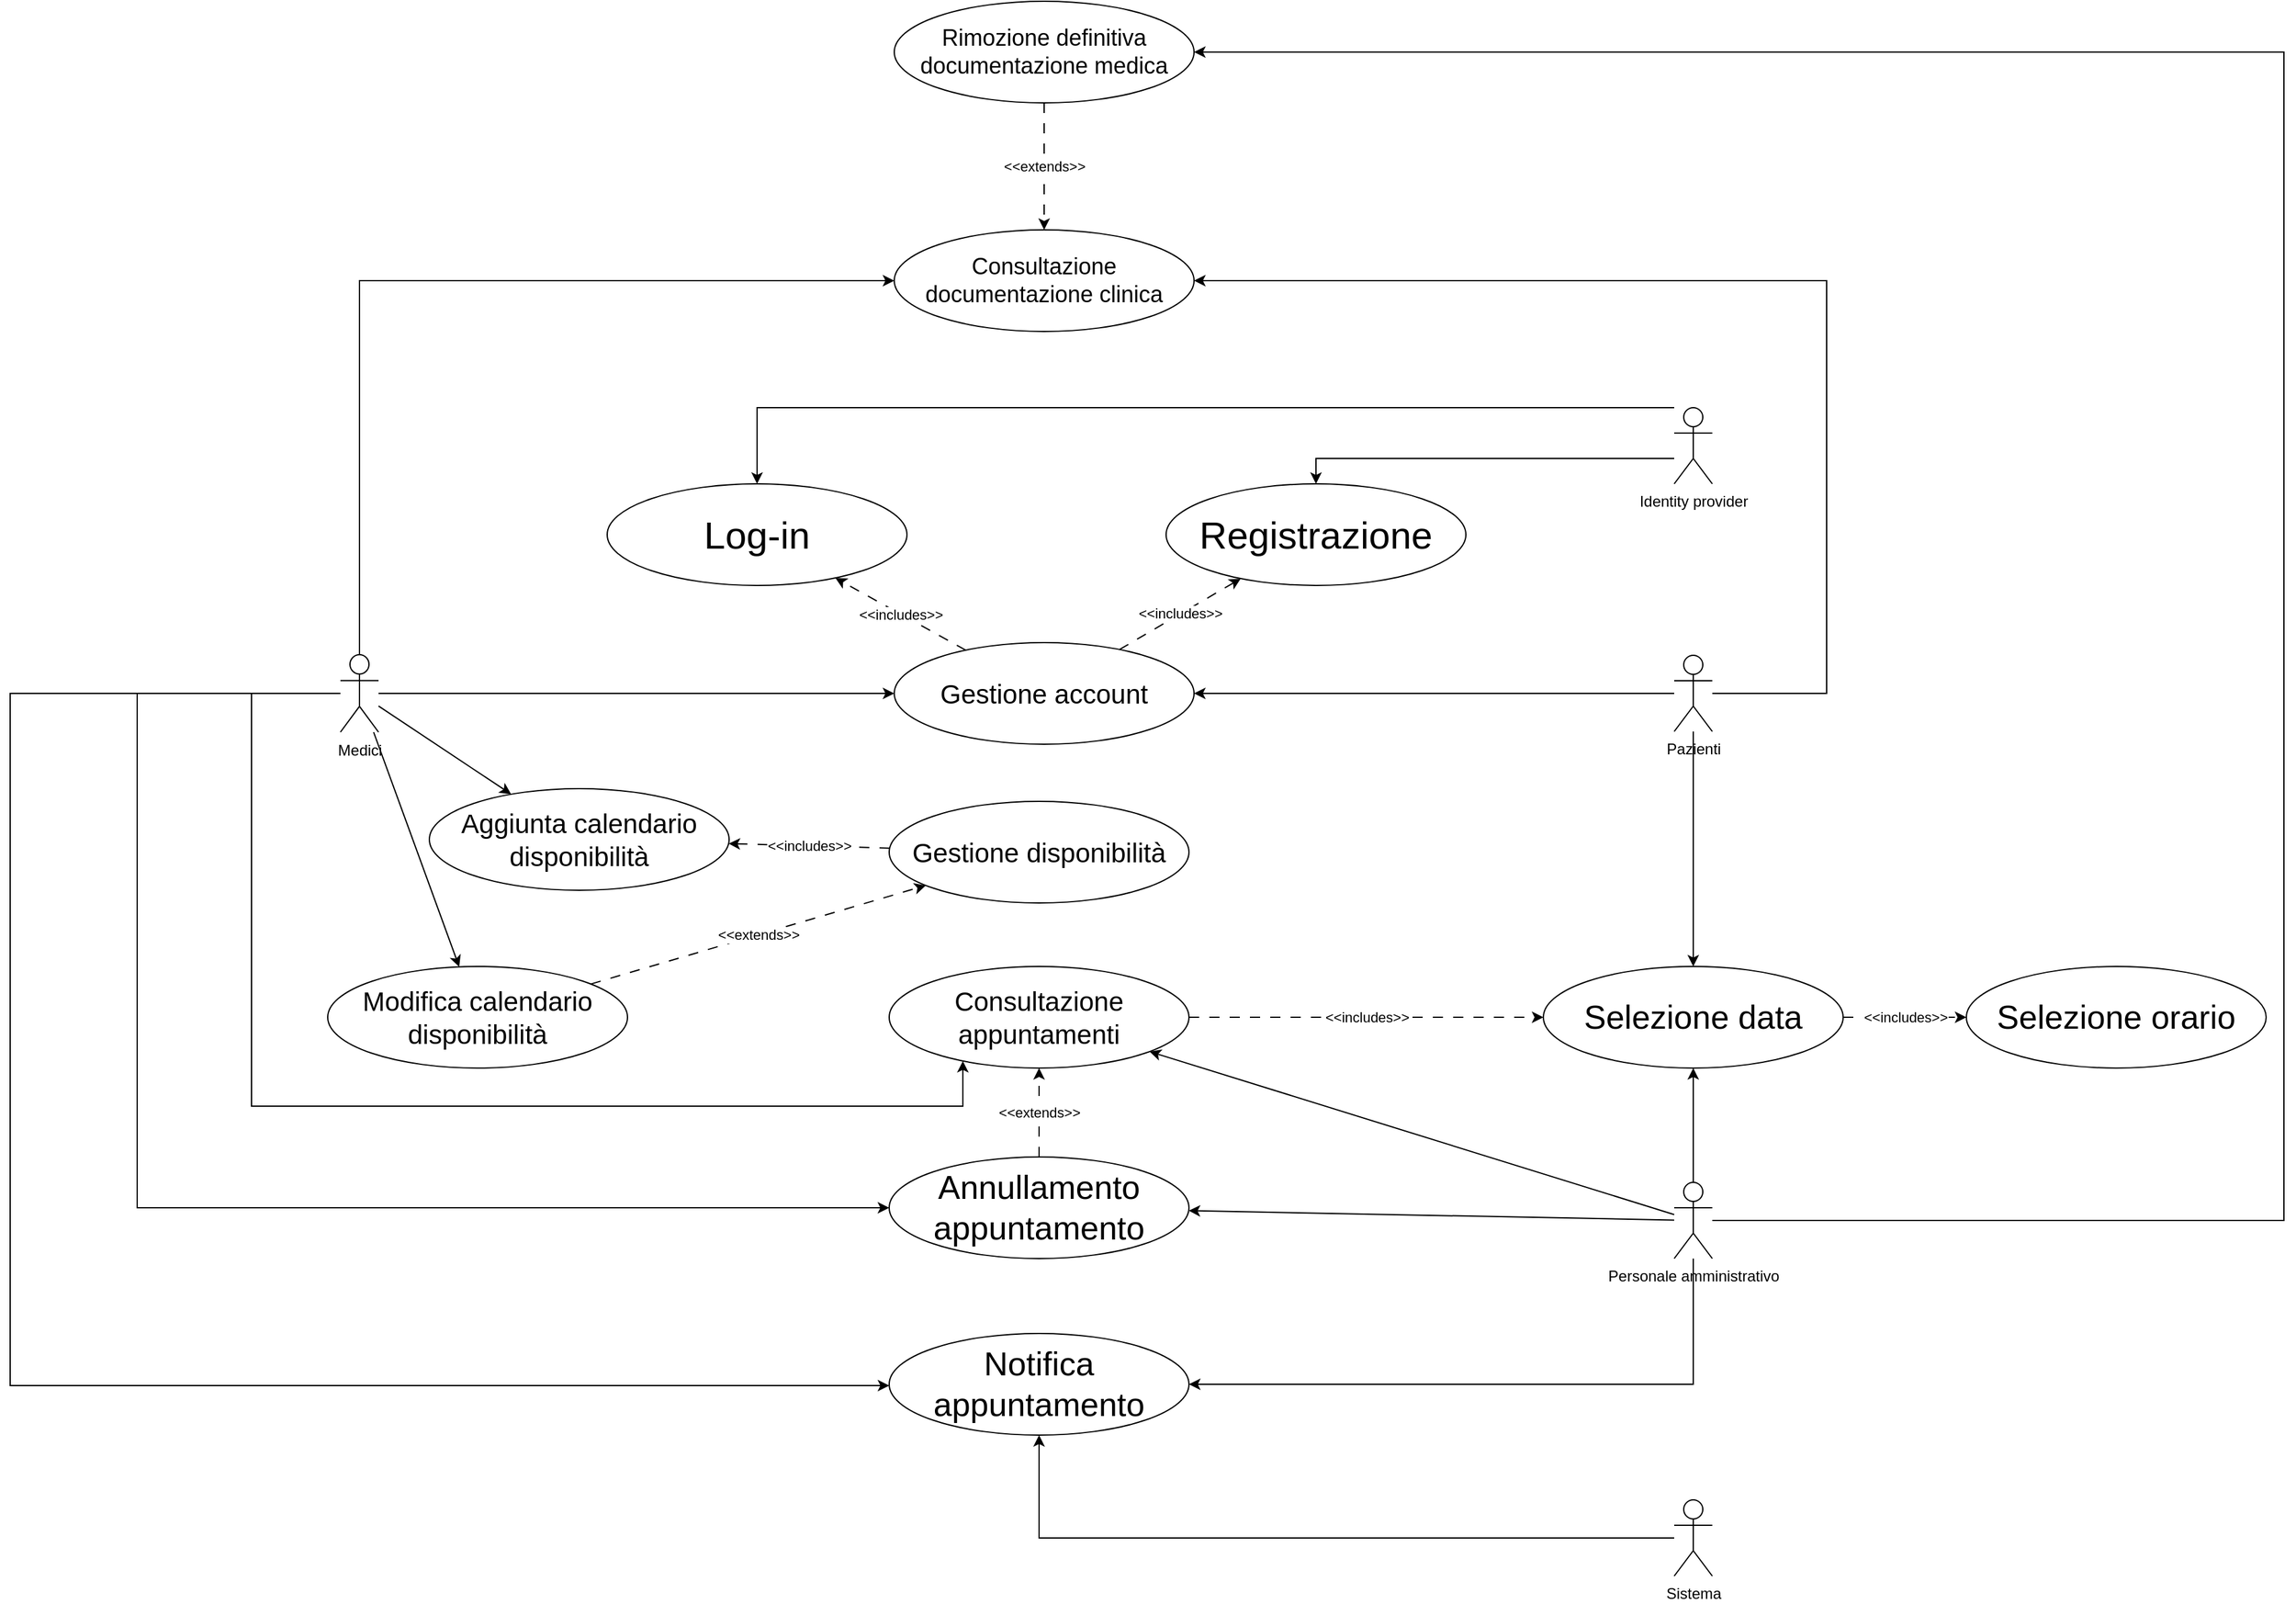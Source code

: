 <mxfile version="26.0.10" pages="5">
  <diagram name="caseUse" id="5YOeRWbkEh5e2hR78IlF">
    <mxGraphModel dx="2736" dy="1055" grid="1" gridSize="10" guides="1" tooltips="1" connect="1" arrows="1" fold="1" page="1" pageScale="1" pageWidth="827" pageHeight="1169" math="0" shadow="0">
      <root>
        <mxCell id="0" />
        <mxCell id="1" parent="0" />
        <mxCell id="JcJMyeTEfhWFqLrAO62_-12" style="rounded=0;orthogonalLoop=1;jettySize=auto;html=1;" parent="1" source="OvkjuIX2CIs81xGkpPV2-1" target="JcJMyeTEfhWFqLrAO62_-5" edge="1">
          <mxGeometry relative="1" as="geometry" />
        </mxCell>
        <mxCell id="JcJMyeTEfhWFqLrAO62_-33" style="rounded=0;orthogonalLoop=1;jettySize=auto;html=1;" parent="1" source="OvkjuIX2CIs81xGkpPV2-1" target="pZNePQCLx9tAei5A6gAm-3" edge="1">
          <mxGeometry relative="1" as="geometry" />
        </mxCell>
        <mxCell id="JcJMyeTEfhWFqLrAO62_-34" style="edgeStyle=orthogonalEdgeStyle;rounded=0;orthogonalLoop=1;jettySize=auto;html=1;" parent="1" source="OvkjuIX2CIs81xGkpPV2-1" target="pZNePQCLx9tAei5A6gAm-7" edge="1">
          <mxGeometry relative="1" as="geometry">
            <Array as="points">
              <mxPoint x="1030" y="585" />
              <mxPoint x="1030" y="260" />
            </Array>
          </mxGeometry>
        </mxCell>
        <mxCell id="OvkjuIX2CIs81xGkpPV2-1" value="Pazienti" style="shape=umlActor;verticalLabelPosition=bottom;verticalAlign=top;html=1;outlineConnect=0;" parent="1" vertex="1">
          <mxGeometry x="910" y="555" width="30" height="60" as="geometry" />
        </mxCell>
        <mxCell id="JcJMyeTEfhWFqLrAO62_-13" style="rounded=0;orthogonalLoop=1;jettySize=auto;html=1;" parent="1" source="OvkjuIX2CIs81xGkpPV2-2" target="JcJMyeTEfhWFqLrAO62_-5" edge="1">
          <mxGeometry relative="1" as="geometry" />
        </mxCell>
        <mxCell id="JcJMyeTEfhWFqLrAO62_-19" style="rounded=0;orthogonalLoop=1;jettySize=auto;html=1;" parent="1" source="OvkjuIX2CIs81xGkpPV2-2" target="pZNePQCLx9tAei5A6gAm-4" edge="1">
          <mxGeometry relative="1" as="geometry" />
        </mxCell>
        <mxCell id="JcJMyeTEfhWFqLrAO62_-20" style="rounded=0;orthogonalLoop=1;jettySize=auto;html=1;" parent="1" source="OvkjuIX2CIs81xGkpPV2-2" target="pZNePQCLx9tAei5A6gAm-5" edge="1">
          <mxGeometry relative="1" as="geometry" />
        </mxCell>
        <mxCell id="JcJMyeTEfhWFqLrAO62_-29" style="edgeStyle=orthogonalEdgeStyle;rounded=0;orthogonalLoop=1;jettySize=auto;html=1;" parent="1" source="OvkjuIX2CIs81xGkpPV2-2" target="pZNePQCLx9tAei5A6gAm-10" edge="1">
          <mxGeometry relative="1" as="geometry">
            <Array as="points">
              <mxPoint x="-210" y="585" />
              <mxPoint x="-210" y="910" />
              <mxPoint x="350" y="910" />
            </Array>
          </mxGeometry>
        </mxCell>
        <mxCell id="JcJMyeTEfhWFqLrAO62_-30" style="edgeStyle=orthogonalEdgeStyle;rounded=0;orthogonalLoop=1;jettySize=auto;html=1;" parent="1" source="OvkjuIX2CIs81xGkpPV2-2" target="pZNePQCLx9tAei5A6gAm-6" edge="1">
          <mxGeometry relative="1" as="geometry">
            <Array as="points">
              <mxPoint x="-300" y="585" />
              <mxPoint x="-300" y="990" />
            </Array>
          </mxGeometry>
        </mxCell>
        <mxCell id="JcJMyeTEfhWFqLrAO62_-32" style="edgeStyle=orthogonalEdgeStyle;rounded=0;orthogonalLoop=1;jettySize=auto;html=1;" parent="1" source="OvkjuIX2CIs81xGkpPV2-2" target="pZNePQCLx9tAei5A6gAm-9" edge="1">
          <mxGeometry relative="1" as="geometry">
            <Array as="points">
              <mxPoint x="-400" y="585" />
              <mxPoint x="-400" y="1130" />
            </Array>
          </mxGeometry>
        </mxCell>
        <mxCell id="JcJMyeTEfhWFqLrAO62_-35" style="edgeStyle=orthogonalEdgeStyle;rounded=0;orthogonalLoop=1;jettySize=auto;html=1;" parent="1" source="OvkjuIX2CIs81xGkpPV2-2" target="pZNePQCLx9tAei5A6gAm-7" edge="1">
          <mxGeometry relative="1" as="geometry">
            <Array as="points">
              <mxPoint x="-125" y="260" />
            </Array>
          </mxGeometry>
        </mxCell>
        <mxCell id="OvkjuIX2CIs81xGkpPV2-2" value="Medici" style="shape=umlActor;verticalLabelPosition=bottom;verticalAlign=top;html=1;outlineConnect=0;" parent="1" vertex="1">
          <mxGeometry x="-140" y="554.5" width="30" height="61" as="geometry" />
        </mxCell>
        <mxCell id="JcJMyeTEfhWFqLrAO62_-14" style="edgeStyle=orthogonalEdgeStyle;rounded=0;orthogonalLoop=1;jettySize=auto;html=1;" parent="1" source="OvkjuIX2CIs81xGkpPV2-3" target="OvkjuIX2CIs81xGkpPV2-4" edge="1">
          <mxGeometry relative="1" as="geometry">
            <Array as="points">
              <mxPoint x="628" y="400" />
            </Array>
          </mxGeometry>
        </mxCell>
        <mxCell id="JcJMyeTEfhWFqLrAO62_-15" style="edgeStyle=orthogonalEdgeStyle;rounded=0;orthogonalLoop=1;jettySize=auto;html=1;" parent="1" source="OvkjuIX2CIs81xGkpPV2-3" target="OvkjuIX2CIs81xGkpPV2-5" edge="1">
          <mxGeometry relative="1" as="geometry">
            <Array as="points">
              <mxPoint x="825" y="360" />
              <mxPoint x="188" y="360" />
            </Array>
          </mxGeometry>
        </mxCell>
        <mxCell id="OvkjuIX2CIs81xGkpPV2-3" value="Identity provider" style="shape=umlActor;verticalLabelPosition=bottom;verticalAlign=top;html=1;outlineConnect=0;" parent="1" vertex="1">
          <mxGeometry x="910" y="360" width="30" height="60" as="geometry" />
        </mxCell>
        <mxCell id="OvkjuIX2CIs81xGkpPV2-4" value="&lt;font style=&quot;font-size: 30px;&quot;&gt;Registrazione&lt;/font&gt;" style="ellipse;whiteSpace=wrap;html=1;" parent="1" vertex="1">
          <mxGeometry x="510" y="420" width="236" height="80" as="geometry" />
        </mxCell>
        <mxCell id="OvkjuIX2CIs81xGkpPV2-5" value="&lt;font style=&quot;font-size: 30px;&quot;&gt;Log-in&lt;/font&gt;" style="ellipse;whiteSpace=wrap;html=1;" parent="1" vertex="1">
          <mxGeometry x="70" y="420" width="236" height="80" as="geometry" />
        </mxCell>
        <mxCell id="JcJMyeTEfhWFqLrAO62_-37" style="edgeStyle=orthogonalEdgeStyle;rounded=0;orthogonalLoop=1;jettySize=auto;html=1;" parent="1" source="OvkjuIX2CIs81xGkpPV2-12" target="pZNePQCLx9tAei5A6gAm-9" edge="1">
          <mxGeometry relative="1" as="geometry" />
        </mxCell>
        <mxCell id="OvkjuIX2CIs81xGkpPV2-12" value="Sistema" style="shape=umlActor;verticalLabelPosition=bottom;verticalAlign=top;html=1;outlineConnect=0;" parent="1" vertex="1">
          <mxGeometry x="910" y="1220" width="30" height="60" as="geometry" />
        </mxCell>
        <mxCell id="JcJMyeTEfhWFqLrAO62_-24" style="rounded=0;orthogonalLoop=1;jettySize=auto;html=1;" parent="1" source="pZNePQCLx9tAei5A6gAm-1" target="pZNePQCLx9tAei5A6gAm-6" edge="1">
          <mxGeometry relative="1" as="geometry" />
        </mxCell>
        <mxCell id="JcJMyeTEfhWFqLrAO62_-25" style="rounded=0;orthogonalLoop=1;jettySize=auto;html=1;" parent="1" source="pZNePQCLx9tAei5A6gAm-1" target="pZNePQCLx9tAei5A6gAm-3" edge="1">
          <mxGeometry relative="1" as="geometry" />
        </mxCell>
        <mxCell id="JcJMyeTEfhWFqLrAO62_-28" style="rounded=0;orthogonalLoop=1;jettySize=auto;html=1;" parent="1" source="pZNePQCLx9tAei5A6gAm-1" target="pZNePQCLx9tAei5A6gAm-10" edge="1">
          <mxGeometry relative="1" as="geometry" />
        </mxCell>
        <mxCell id="JcJMyeTEfhWFqLrAO62_-31" style="edgeStyle=orthogonalEdgeStyle;rounded=0;orthogonalLoop=1;jettySize=auto;html=1;" parent="1" source="pZNePQCLx9tAei5A6gAm-1" target="pZNePQCLx9tAei5A6gAm-9" edge="1">
          <mxGeometry relative="1" as="geometry">
            <Array as="points">
              <mxPoint x="925" y="1129" />
            </Array>
          </mxGeometry>
        </mxCell>
        <mxCell id="JcJMyeTEfhWFqLrAO62_-36" style="edgeStyle=orthogonalEdgeStyle;rounded=0;orthogonalLoop=1;jettySize=auto;html=1;" parent="1" source="pZNePQCLx9tAei5A6gAm-1" target="pZNePQCLx9tAei5A6gAm-8" edge="1">
          <mxGeometry relative="1" as="geometry">
            <Array as="points">
              <mxPoint x="1390" y="1000" />
              <mxPoint x="1390" y="80" />
            </Array>
          </mxGeometry>
        </mxCell>
        <mxCell id="pZNePQCLx9tAei5A6gAm-1" value="Personale amministrativo" style="shape=umlActor;verticalLabelPosition=bottom;verticalAlign=top;html=1;outlineConnect=0;" parent="1" vertex="1">
          <mxGeometry x="910" y="970" width="30" height="60" as="geometry" />
        </mxCell>
        <mxCell id="JcJMyeTEfhWFqLrAO62_-26" value="&amp;lt;&amp;lt;includes&amp;gt;&amp;gt;" style="rounded=0;orthogonalLoop=1;jettySize=auto;html=1;dashed=1;dashPattern=8 8;" parent="1" source="pZNePQCLx9tAei5A6gAm-3" target="pZNePQCLx9tAei5A6gAm-19" edge="1">
          <mxGeometry relative="1" as="geometry" />
        </mxCell>
        <mxCell id="pZNePQCLx9tAei5A6gAm-3" value="&lt;font style=&quot;font-size: 26px;&quot;&gt;Selezione data&lt;/font&gt;" style="ellipse;whiteSpace=wrap;html=1;" parent="1" vertex="1">
          <mxGeometry x="807" y="800" width="236" height="80" as="geometry" />
        </mxCell>
        <mxCell id="pZNePQCLx9tAei5A6gAm-4" value="&lt;font style=&quot;font-size: 21px;&quot;&gt;Aggiunta calendario disponibilità&lt;/font&gt;" style="ellipse;whiteSpace=wrap;html=1;" parent="1" vertex="1">
          <mxGeometry x="-70" y="660" width="236" height="80" as="geometry" />
        </mxCell>
        <mxCell id="JcJMyeTEfhWFqLrAO62_-23" value="&amp;lt;&amp;lt;extends&amp;gt;&amp;gt;" style="rounded=0;orthogonalLoop=1;jettySize=auto;html=1;dashed=1;dashPattern=8 8;" parent="1" source="pZNePQCLx9tAei5A6gAm-5" target="JcJMyeTEfhWFqLrAO62_-7" edge="1">
          <mxGeometry relative="1" as="geometry" />
        </mxCell>
        <mxCell id="pZNePQCLx9tAei5A6gAm-5" value="&lt;font style=&quot;font-size: 21px;&quot;&gt;Modifica calendario disponibilità&lt;/font&gt;" style="ellipse;whiteSpace=wrap;html=1;" parent="1" vertex="1">
          <mxGeometry x="-150" y="800" width="236" height="80" as="geometry" />
        </mxCell>
        <mxCell id="JcJMyeTEfhWFqLrAO62_-27" value="&amp;lt;&amp;lt;extends&amp;gt;&amp;gt;" style="rounded=0;orthogonalLoop=1;jettySize=auto;html=1;dashed=1;dashPattern=8 8;" parent="1" source="pZNePQCLx9tAei5A6gAm-6" target="pZNePQCLx9tAei5A6gAm-10" edge="1">
          <mxGeometry relative="1" as="geometry" />
        </mxCell>
        <mxCell id="pZNePQCLx9tAei5A6gAm-6" value="&lt;font style=&quot;font-size: 26px;&quot;&gt;Annullamento appuntamento&lt;/font&gt;" style="ellipse;whiteSpace=wrap;html=1;" parent="1" vertex="1">
          <mxGeometry x="292" y="950" width="236" height="80" as="geometry" />
        </mxCell>
        <mxCell id="pZNePQCLx9tAei5A6gAm-7" value="&lt;font style=&quot;font-size: 18px;&quot;&gt;Consultazione documentazione clinica&lt;/font&gt;" style="ellipse;whiteSpace=wrap;html=1;" parent="1" vertex="1">
          <mxGeometry x="296" y="220" width="236" height="80" as="geometry" />
        </mxCell>
        <mxCell id="JcJMyeTEfhWFqLrAO62_-9" value="&amp;lt;&amp;lt;extends&amp;gt;&amp;gt;" style="rounded=0;orthogonalLoop=1;jettySize=auto;html=1;dashed=1;dashPattern=8 8;" parent="1" source="pZNePQCLx9tAei5A6gAm-8" target="pZNePQCLx9tAei5A6gAm-7" edge="1">
          <mxGeometry relative="1" as="geometry" />
        </mxCell>
        <mxCell id="pZNePQCLx9tAei5A6gAm-8" value="&lt;span style=&quot;font-size: 18px;&quot;&gt;Rimozione definitiva documentazione medica&lt;/span&gt;" style="ellipse;whiteSpace=wrap;html=1;" parent="1" vertex="1">
          <mxGeometry x="296" y="40" width="236" height="80" as="geometry" />
        </mxCell>
        <mxCell id="pZNePQCLx9tAei5A6gAm-9" value="&lt;font style=&quot;font-size: 26px;&quot;&gt;Notifica appuntamento&lt;/font&gt;" style="ellipse;whiteSpace=wrap;html=1;" parent="1" vertex="1">
          <mxGeometry x="292" y="1089" width="236" height="80" as="geometry" />
        </mxCell>
        <mxCell id="JcJMyeTEfhWFqLrAO62_-38" value="&amp;lt;&amp;lt;includes&amp;gt;&amp;gt;" style="rounded=0;orthogonalLoop=1;jettySize=auto;html=1;dashed=1;dashPattern=8 8;" parent="1" source="pZNePQCLx9tAei5A6gAm-10" target="pZNePQCLx9tAei5A6gAm-3" edge="1">
          <mxGeometry relative="1" as="geometry" />
        </mxCell>
        <mxCell id="pZNePQCLx9tAei5A6gAm-10" value="&lt;font style=&quot;font-size: 21px;&quot;&gt;Consultazione appuntamenti&lt;/font&gt;" style="ellipse;whiteSpace=wrap;html=1;" parent="1" vertex="1">
          <mxGeometry x="292" y="800" width="236" height="80" as="geometry" />
        </mxCell>
        <mxCell id="pZNePQCLx9tAei5A6gAm-19" value="&lt;font style=&quot;font-size: 26px;&quot;&gt;Selezione orario&lt;/font&gt;" style="ellipse;whiteSpace=wrap;html=1;" parent="1" vertex="1">
          <mxGeometry x="1140" y="800" width="236" height="80" as="geometry" />
        </mxCell>
        <mxCell id="JcJMyeTEfhWFqLrAO62_-10" value="&amp;lt;&amp;lt;includes&amp;gt;&amp;gt;" style="rounded=0;orthogonalLoop=1;jettySize=auto;html=1;dashed=1;dashPattern=8 8;" parent="1" source="JcJMyeTEfhWFqLrAO62_-5" target="OvkjuIX2CIs81xGkpPV2-5" edge="1">
          <mxGeometry relative="1" as="geometry" />
        </mxCell>
        <mxCell id="JcJMyeTEfhWFqLrAO62_-11" value="&amp;lt;&amp;lt;includes&amp;gt;&amp;gt;" style="rounded=0;orthogonalLoop=1;jettySize=auto;html=1;dashed=1;dashPattern=8 8;" parent="1" source="JcJMyeTEfhWFqLrAO62_-5" target="OvkjuIX2CIs81xGkpPV2-4" edge="1">
          <mxGeometry relative="1" as="geometry" />
        </mxCell>
        <mxCell id="JcJMyeTEfhWFqLrAO62_-5" value="&lt;font style=&quot;font-size: 21px;&quot;&gt;Gestione account&lt;/font&gt;" style="ellipse;whiteSpace=wrap;html=1;" parent="1" vertex="1">
          <mxGeometry x="296" y="545" width="236" height="80" as="geometry" />
        </mxCell>
        <mxCell id="JcJMyeTEfhWFqLrAO62_-22" value="&amp;lt;&amp;lt;includes&amp;gt;&amp;gt;" style="rounded=0;orthogonalLoop=1;jettySize=auto;html=1;dashed=1;dashPattern=8 8;" parent="1" source="JcJMyeTEfhWFqLrAO62_-7" target="pZNePQCLx9tAei5A6gAm-4" edge="1">
          <mxGeometry relative="1" as="geometry" />
        </mxCell>
        <mxCell id="JcJMyeTEfhWFqLrAO62_-7" value="&lt;font style=&quot;font-size: 21px;&quot;&gt;Gestione disponibilità&lt;/font&gt;" style="ellipse;whiteSpace=wrap;html=1;" parent="1" vertex="1">
          <mxGeometry x="292" y="670" width="236" height="80" as="geometry" />
        </mxCell>
      </root>
    </mxGraphModel>
  </diagram>
  <diagram id="WIKCi4djFAxLHXfYwHIS" name="activity">
    <mxGraphModel dx="1750" dy="967" grid="1" gridSize="10" guides="1" tooltips="1" connect="1" arrows="1" fold="1" page="1" pageScale="1" pageWidth="827" pageHeight="1169" math="0" shadow="0">
      <root>
        <mxCell id="0" />
        <mxCell id="1" parent="0" />
        <mxCell id="lN5mJxRj0c41v325KLlF-1" value="" style="ellipse;html=1;shape=endState;fillColor=#000000;strokeColor=#ff0000;" parent="1" vertex="1">
          <mxGeometry x="399" y="760" width="30" height="30" as="geometry" />
        </mxCell>
        <mxCell id="lN5mJxRj0c41v325KLlF-13" style="edgeStyle=orthogonalEdgeStyle;rounded=0;orthogonalLoop=1;jettySize=auto;html=1;" parent="1" source="lN5mJxRj0c41v325KLlF-2" target="lN5mJxRj0c41v325KLlF-6" edge="1">
          <mxGeometry relative="1" as="geometry" />
        </mxCell>
        <mxCell id="lN5mJxRj0c41v325KLlF-2" value="" style="ellipse;whiteSpace=wrap;html=1;aspect=fixed;fillColor=#121212;" parent="1" vertex="1">
          <mxGeometry x="394" y="20" width="40" height="40" as="geometry" />
        </mxCell>
        <mxCell id="Imr9dXAwWvYsbVITEzBs-4" style="edgeStyle=orthogonalEdgeStyle;rounded=0;orthogonalLoop=1;jettySize=auto;html=1;" parent="1" source="lN5mJxRj0c41v325KLlF-3" target="lN5mJxRj0c41v325KLlF-4" edge="1">
          <mxGeometry relative="1" as="geometry" />
        </mxCell>
        <mxCell id="lN5mJxRj0c41v325KLlF-3" value="Il paziente seleziona il giorno" style="rounded=1;whiteSpace=wrap;html=1;" parent="1" vertex="1">
          <mxGeometry x="250" y="430" width="120" height="60" as="geometry" />
        </mxCell>
        <mxCell id="c-W3g0mMUed1CyUuYEVV-2" style="edgeStyle=orthogonalEdgeStyle;rounded=0;orthogonalLoop=1;jettySize=auto;html=1;" edge="1" parent="1" source="lN5mJxRj0c41v325KLlF-4" target="VDbunXPLNi4-CAyuDN5e-5">
          <mxGeometry relative="1" as="geometry">
            <mxPoint x="309.957" y="620" as="targetPoint" />
          </mxGeometry>
        </mxCell>
        <mxCell id="lN5mJxRj0c41v325KLlF-4" value="Il paziente seleziona l&#39;orario" style="rounded=1;whiteSpace=wrap;html=1;" parent="1" vertex="1">
          <mxGeometry x="250" y="525" width="120" height="60" as="geometry" />
        </mxCell>
        <mxCell id="lN5mJxRj0c41v325KLlF-11" style="edgeStyle=orthogonalEdgeStyle;rounded=0;orthogonalLoop=1;jettySize=auto;html=1;" parent="1" source="lN5mJxRj0c41v325KLlF-6" target="lN5mJxRj0c41v325KLlF-9" edge="1">
          <mxGeometry relative="1" as="geometry" />
        </mxCell>
        <mxCell id="lN5mJxRj0c41v325KLlF-12" style="edgeStyle=orthogonalEdgeStyle;rounded=0;orthogonalLoop=1;jettySize=auto;html=1;" parent="1" source="lN5mJxRj0c41v325KLlF-6" target="lN5mJxRj0c41v325KLlF-10" edge="1">
          <mxGeometry relative="1" as="geometry" />
        </mxCell>
        <mxCell id="lN5mJxRj0c41v325KLlF-6" value="" style="rhombus;whiteSpace=wrap;html=1;" parent="1" vertex="1">
          <mxGeometry x="394" y="100" width="40" height="40" as="geometry" />
        </mxCell>
        <mxCell id="lN5mJxRj0c41v325KLlF-8" value="&lt;font style=&quot;font-size: 15px;&quot;&gt;Il paziente si autentica con Identità Digitale&lt;/font&gt;" style="text;html=1;align=center;verticalAlign=middle;resizable=0;points=[];autosize=1;strokeColor=none;fillColor=none;" parent="1" vertex="1">
          <mxGeometry x="420" y="90" width="310" height="30" as="geometry" />
        </mxCell>
        <mxCell id="VDbunXPLNi4-CAyuDN5e-3" style="edgeStyle=orthogonalEdgeStyle;rounded=0;orthogonalLoop=1;jettySize=auto;html=1;" edge="1" parent="1" source="lN5mJxRj0c41v325KLlF-9" target="VDbunXPLNi4-CAyuDN5e-1">
          <mxGeometry relative="1" as="geometry" />
        </mxCell>
        <mxCell id="lN5mJxRj0c41v325KLlF-9" value="Il paziente si autentica" style="rounded=1;whiteSpace=wrap;html=1;" parent="1" vertex="1">
          <mxGeometry x="250" y="160" width="120" height="60" as="geometry" />
        </mxCell>
        <mxCell id="lN5mJxRj0c41v325KLlF-21" style="edgeStyle=orthogonalEdgeStyle;rounded=0;orthogonalLoop=1;jettySize=auto;html=1;" parent="1" source="lN5mJxRj0c41v325KLlF-10" edge="1">
          <mxGeometry relative="1" as="geometry">
            <mxPoint x="420" y="80" as="targetPoint" />
            <Array as="points">
              <mxPoint x="730" y="190" />
              <mxPoint x="730" y="80" />
              <mxPoint x="421" y="80" />
            </Array>
          </mxGeometry>
        </mxCell>
        <mxCell id="lN5mJxRj0c41v325KLlF-10" value="Il paziente non si autentica" style="rounded=1;whiteSpace=wrap;html=1;" parent="1" vertex="1">
          <mxGeometry x="460" y="160" width="120" height="60" as="geometry" />
        </mxCell>
        <mxCell id="Imr9dXAwWvYsbVITEzBs-3" style="edgeStyle=orthogonalEdgeStyle;rounded=0;orthogonalLoop=1;jettySize=auto;html=1;" parent="1" source="Imr9dXAwWvYsbVITEzBs-1" target="lN5mJxRj0c41v325KLlF-3" edge="1">
          <mxGeometry relative="1" as="geometry" />
        </mxCell>
        <mxCell id="Imr9dXAwWvYsbVITEzBs-1" value="Il paziente consulta la disponibilità del medico" style="rounded=1;whiteSpace=wrap;html=1;" parent="1" vertex="1">
          <mxGeometry x="250" y="340" width="120" height="60" as="geometry" />
        </mxCell>
        <mxCell id="VDbunXPLNi4-CAyuDN5e-4" style="edgeStyle=orthogonalEdgeStyle;rounded=0;orthogonalLoop=1;jettySize=auto;html=1;" edge="1" parent="1" source="VDbunXPLNi4-CAyuDN5e-1" target="Imr9dXAwWvYsbVITEzBs-1">
          <mxGeometry relative="1" as="geometry" />
        </mxCell>
        <mxCell id="VDbunXPLNi4-CAyuDN5e-1" value="Il medico fornisce/modifica la propria disponibilità" style="rounded=1;whiteSpace=wrap;html=1;" vertex="1" parent="1">
          <mxGeometry x="250" y="250" width="120" height="60" as="geometry" />
        </mxCell>
        <mxCell id="VDbunXPLNi4-CAyuDN5e-14" style="edgeStyle=orthogonalEdgeStyle;rounded=0;orthogonalLoop=1;jettySize=auto;html=1;" edge="1" parent="1" source="VDbunXPLNi4-CAyuDN5e-5" target="VDbunXPLNi4-CAyuDN5e-9">
          <mxGeometry relative="1" as="geometry" />
        </mxCell>
        <mxCell id="VDbunXPLNi4-CAyuDN5e-15" style="edgeStyle=orthogonalEdgeStyle;rounded=0;orthogonalLoop=1;jettySize=auto;html=1;" edge="1" parent="1" source="VDbunXPLNi4-CAyuDN5e-5" target="VDbunXPLNi4-CAyuDN5e-8">
          <mxGeometry relative="1" as="geometry" />
        </mxCell>
        <mxCell id="VDbunXPLNi4-CAyuDN5e-5" value="" style="rhombus;whiteSpace=wrap;html=1;" vertex="1" parent="1">
          <mxGeometry x="290" y="620" width="40" height="40" as="geometry" />
        </mxCell>
        <mxCell id="VDbunXPLNi4-CAyuDN5e-7" value="&lt;font style=&quot;font-size: 15px;&quot;&gt;Il paziente conferma i dati inseriti&lt;/font&gt;" style="text;html=1;align=center;verticalAlign=middle;resizable=0;points=[];autosize=1;strokeColor=none;fillColor=none;" vertex="1" parent="1">
          <mxGeometry x="310" y="610" width="240" height="30" as="geometry" />
        </mxCell>
        <mxCell id="vLS-F71bEKlJjNgjUZ2b-3" style="edgeStyle=orthogonalEdgeStyle;rounded=0;orthogonalLoop=1;jettySize=auto;html=1;" edge="1" parent="1" source="VDbunXPLNi4-CAyuDN5e-8">
          <mxGeometry relative="1" as="geometry">
            <mxPoint x="414.077" y="760.077" as="targetPoint" />
          </mxGeometry>
        </mxCell>
        <mxCell id="VDbunXPLNi4-CAyuDN5e-8" value="I dati sono corretti" style="rounded=1;whiteSpace=wrap;html=1;" vertex="1" parent="1">
          <mxGeometry x="354" y="670" width="120" height="60" as="geometry" />
        </mxCell>
        <mxCell id="VDbunXPLNi4-CAyuDN5e-13" style="edgeStyle=orthogonalEdgeStyle;rounded=0;orthogonalLoop=1;jettySize=auto;html=1;" edge="1" parent="1" source="VDbunXPLNi4-CAyuDN5e-9">
          <mxGeometry relative="1" as="geometry">
            <mxPoint x="310" y="410" as="targetPoint" />
            <Array as="points">
              <mxPoint x="120" y="700" />
              <mxPoint x="120" y="410" />
              <mxPoint x="310" y="410" />
            </Array>
          </mxGeometry>
        </mxCell>
        <mxCell id="VDbunXPLNi4-CAyuDN5e-9" value="I dati non sono corretti" style="rounded=1;whiteSpace=wrap;html=1;" vertex="1" parent="1">
          <mxGeometry x="150" y="670" width="120" height="60" as="geometry" />
        </mxCell>
      </root>
    </mxGraphModel>
  </diagram>
  <diagram id="haw745c3QgYH6Dh_yxL6" name="swimLane">
    <mxGraphModel dx="1050" dy="580" grid="1" gridSize="10" guides="1" tooltips="1" connect="1" arrows="1" fold="1" page="1" pageScale="1" pageWidth="827" pageHeight="1169" math="0" shadow="0">
      <root>
        <mxCell id="0" />
        <mxCell id="1" parent="0" />
      </root>
    </mxGraphModel>
  </diagram>
  <diagram id="xCThVpPJNMf9oLktIhax" name="sequence">
    <mxGraphModel dx="1050" dy="580" grid="1" gridSize="10" guides="1" tooltips="1" connect="1" arrows="1" fold="1" page="1" pageScale="1" pageWidth="827" pageHeight="1169" math="0" shadow="0">
      <root>
        <mxCell id="0" />
        <mxCell id="1" parent="0" />
      </root>
    </mxGraphModel>
  </diagram>
  <diagram id="cPCokOUU2SmkPa_6YjNQ" name="deployment">
    <mxGraphModel dx="1050" dy="580" grid="1" gridSize="10" guides="1" tooltips="1" connect="1" arrows="1" fold="1" page="1" pageScale="1" pageWidth="827" pageHeight="1169" math="0" shadow="0">
      <root>
        <mxCell id="0" />
        <mxCell id="1" parent="0" />
      </root>
    </mxGraphModel>
  </diagram>
</mxfile>
